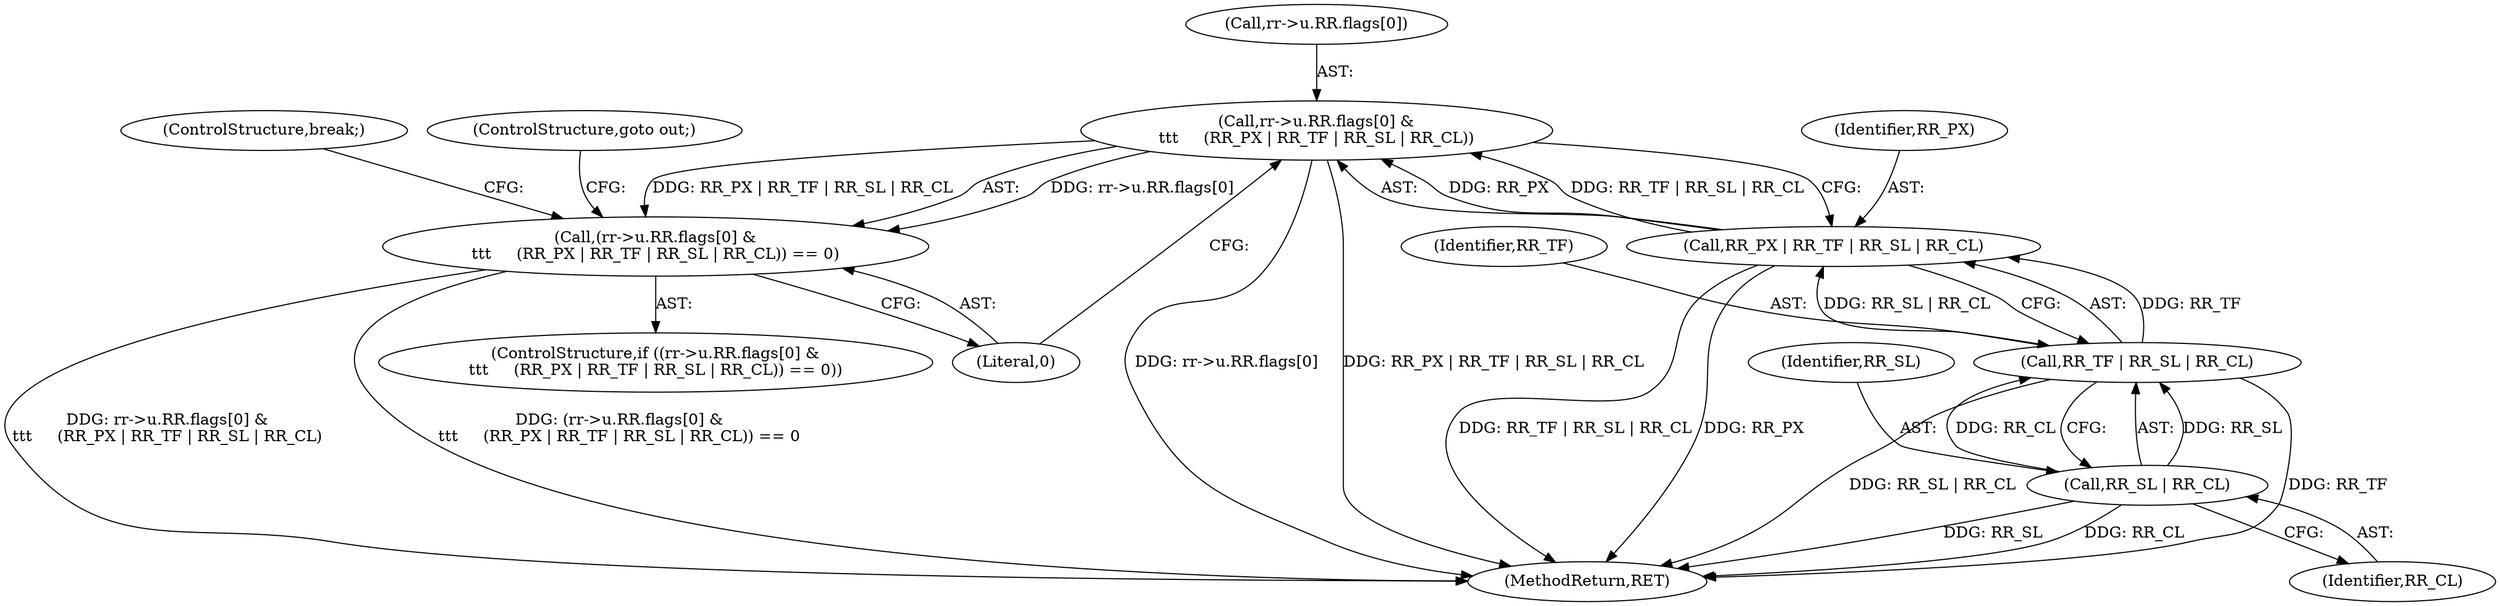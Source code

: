 digraph "0_linux_410dd3cf4c9b36f27ed4542ee18b1af5e68645a4_2@array" {
"1000236" [label="(Call,rr->u.RR.flags[0] &\n\t\t\t     (RR_PX | RR_TF | RR_SL | RR_CL))"];
"1000246" [label="(Call,RR_PX | RR_TF | RR_SL | RR_CL)"];
"1000248" [label="(Call,RR_TF | RR_SL | RR_CL)"];
"1000250" [label="(Call,RR_SL | RR_CL)"];
"1000235" [label="(Call,(rr->u.RR.flags[0] &\n\t\t\t     (RR_PX | RR_TF | RR_SL | RR_CL)) == 0)"];
"1000237" [label="(Call,rr->u.RR.flags[0])"];
"1000253" [label="(Literal,0)"];
"1000246" [label="(Call,RR_PX | RR_TF | RR_SL | RR_CL)"];
"1000252" [label="(Identifier,RR_CL)"];
"1000250" [label="(Call,RR_SL | RR_CL)"];
"1000247" [label="(Identifier,RR_PX)"];
"1001007" [label="(MethodReturn,RET)"];
"1000235" [label="(Call,(rr->u.RR.flags[0] &\n\t\t\t     (RR_PX | RR_TF | RR_SL | RR_CL)) == 0)"];
"1000248" [label="(Call,RR_TF | RR_SL | RR_CL)"];
"1000251" [label="(Identifier,RR_SL)"];
"1000234" [label="(ControlStructure,if ((rr->u.RR.flags[0] &\n\t\t\t     (RR_PX | RR_TF | RR_SL | RR_CL)) == 0))"];
"1000255" [label="(ControlStructure,break;)"];
"1000236" [label="(Call,rr->u.RR.flags[0] &\n\t\t\t     (RR_PX | RR_TF | RR_SL | RR_CL))"];
"1000249" [label="(Identifier,RR_TF)"];
"1000254" [label="(ControlStructure,goto out;)"];
"1000236" -> "1000235"  [label="AST: "];
"1000236" -> "1000246"  [label="CFG: "];
"1000237" -> "1000236"  [label="AST: "];
"1000246" -> "1000236"  [label="AST: "];
"1000253" -> "1000236"  [label="CFG: "];
"1000236" -> "1001007"  [label="DDG: rr->u.RR.flags[0]"];
"1000236" -> "1001007"  [label="DDG: RR_PX | RR_TF | RR_SL | RR_CL"];
"1000236" -> "1000235"  [label="DDG: rr->u.RR.flags[0]"];
"1000236" -> "1000235"  [label="DDG: RR_PX | RR_TF | RR_SL | RR_CL"];
"1000246" -> "1000236"  [label="DDG: RR_PX"];
"1000246" -> "1000236"  [label="DDG: RR_TF | RR_SL | RR_CL"];
"1000246" -> "1000248"  [label="CFG: "];
"1000247" -> "1000246"  [label="AST: "];
"1000248" -> "1000246"  [label="AST: "];
"1000246" -> "1001007"  [label="DDG: RR_TF | RR_SL | RR_CL"];
"1000246" -> "1001007"  [label="DDG: RR_PX"];
"1000248" -> "1000246"  [label="DDG: RR_TF"];
"1000248" -> "1000246"  [label="DDG: RR_SL | RR_CL"];
"1000248" -> "1000250"  [label="CFG: "];
"1000249" -> "1000248"  [label="AST: "];
"1000250" -> "1000248"  [label="AST: "];
"1000248" -> "1001007"  [label="DDG: RR_SL | RR_CL"];
"1000248" -> "1001007"  [label="DDG: RR_TF"];
"1000250" -> "1000248"  [label="DDG: RR_SL"];
"1000250" -> "1000248"  [label="DDG: RR_CL"];
"1000250" -> "1000252"  [label="CFG: "];
"1000251" -> "1000250"  [label="AST: "];
"1000252" -> "1000250"  [label="AST: "];
"1000250" -> "1001007"  [label="DDG: RR_SL"];
"1000250" -> "1001007"  [label="DDG: RR_CL"];
"1000235" -> "1000234"  [label="AST: "];
"1000235" -> "1000253"  [label="CFG: "];
"1000253" -> "1000235"  [label="AST: "];
"1000254" -> "1000235"  [label="CFG: "];
"1000255" -> "1000235"  [label="CFG: "];
"1000235" -> "1001007"  [label="DDG: rr->u.RR.flags[0] &\n\t\t\t     (RR_PX | RR_TF | RR_SL | RR_CL)"];
"1000235" -> "1001007"  [label="DDG: (rr->u.RR.flags[0] &\n\t\t\t     (RR_PX | RR_TF | RR_SL | RR_CL)) == 0"];
}
